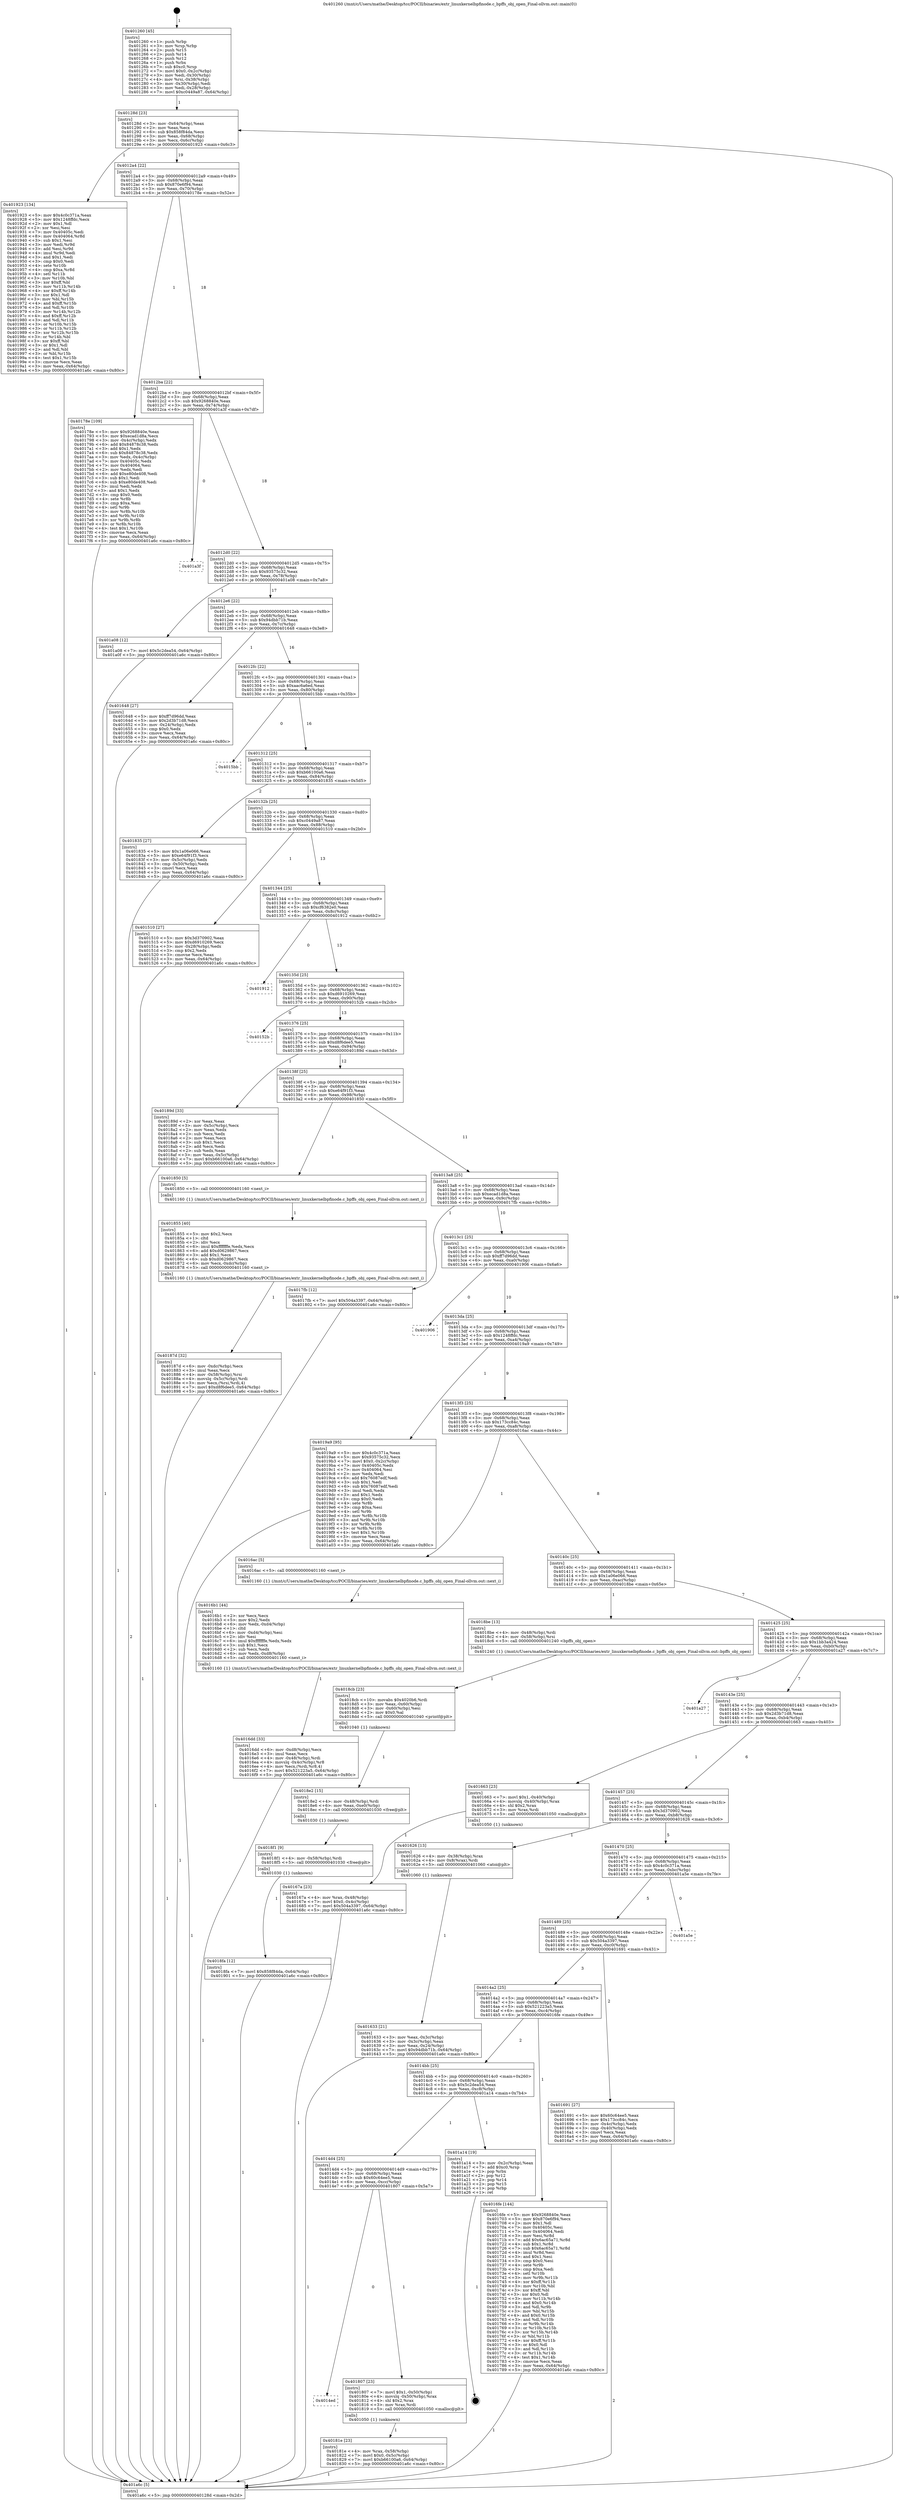 digraph "0x401260" {
  label = "0x401260 (/mnt/c/Users/mathe/Desktop/tcc/POCII/binaries/extr_linuxkernelbpfinode.c_bpffs_obj_open_Final-ollvm.out::main(0))"
  labelloc = "t"
  node[shape=record]

  Entry [label="",width=0.3,height=0.3,shape=circle,fillcolor=black,style=filled]
  "0x40128d" [label="{
     0x40128d [23]\l
     | [instrs]\l
     &nbsp;&nbsp;0x40128d \<+3\>: mov -0x64(%rbp),%eax\l
     &nbsp;&nbsp;0x401290 \<+2\>: mov %eax,%ecx\l
     &nbsp;&nbsp;0x401292 \<+6\>: sub $0x858f84da,%ecx\l
     &nbsp;&nbsp;0x401298 \<+3\>: mov %eax,-0x68(%rbp)\l
     &nbsp;&nbsp;0x40129b \<+3\>: mov %ecx,-0x6c(%rbp)\l
     &nbsp;&nbsp;0x40129e \<+6\>: je 0000000000401923 \<main+0x6c3\>\l
  }"]
  "0x401923" [label="{
     0x401923 [134]\l
     | [instrs]\l
     &nbsp;&nbsp;0x401923 \<+5\>: mov $0x4c0c371a,%eax\l
     &nbsp;&nbsp;0x401928 \<+5\>: mov $0x1248ffdc,%ecx\l
     &nbsp;&nbsp;0x40192d \<+2\>: mov $0x1,%dl\l
     &nbsp;&nbsp;0x40192f \<+2\>: xor %esi,%esi\l
     &nbsp;&nbsp;0x401931 \<+7\>: mov 0x40405c,%edi\l
     &nbsp;&nbsp;0x401938 \<+8\>: mov 0x404064,%r8d\l
     &nbsp;&nbsp;0x401940 \<+3\>: sub $0x1,%esi\l
     &nbsp;&nbsp;0x401943 \<+3\>: mov %edi,%r9d\l
     &nbsp;&nbsp;0x401946 \<+3\>: add %esi,%r9d\l
     &nbsp;&nbsp;0x401949 \<+4\>: imul %r9d,%edi\l
     &nbsp;&nbsp;0x40194d \<+3\>: and $0x1,%edi\l
     &nbsp;&nbsp;0x401950 \<+3\>: cmp $0x0,%edi\l
     &nbsp;&nbsp;0x401953 \<+4\>: sete %r10b\l
     &nbsp;&nbsp;0x401957 \<+4\>: cmp $0xa,%r8d\l
     &nbsp;&nbsp;0x40195b \<+4\>: setl %r11b\l
     &nbsp;&nbsp;0x40195f \<+3\>: mov %r10b,%bl\l
     &nbsp;&nbsp;0x401962 \<+3\>: xor $0xff,%bl\l
     &nbsp;&nbsp;0x401965 \<+3\>: mov %r11b,%r14b\l
     &nbsp;&nbsp;0x401968 \<+4\>: xor $0xff,%r14b\l
     &nbsp;&nbsp;0x40196c \<+3\>: xor $0x1,%dl\l
     &nbsp;&nbsp;0x40196f \<+3\>: mov %bl,%r15b\l
     &nbsp;&nbsp;0x401972 \<+4\>: and $0xff,%r15b\l
     &nbsp;&nbsp;0x401976 \<+3\>: and %dl,%r10b\l
     &nbsp;&nbsp;0x401979 \<+3\>: mov %r14b,%r12b\l
     &nbsp;&nbsp;0x40197c \<+4\>: and $0xff,%r12b\l
     &nbsp;&nbsp;0x401980 \<+3\>: and %dl,%r11b\l
     &nbsp;&nbsp;0x401983 \<+3\>: or %r10b,%r15b\l
     &nbsp;&nbsp;0x401986 \<+3\>: or %r11b,%r12b\l
     &nbsp;&nbsp;0x401989 \<+3\>: xor %r12b,%r15b\l
     &nbsp;&nbsp;0x40198c \<+3\>: or %r14b,%bl\l
     &nbsp;&nbsp;0x40198f \<+3\>: xor $0xff,%bl\l
     &nbsp;&nbsp;0x401992 \<+3\>: or $0x1,%dl\l
     &nbsp;&nbsp;0x401995 \<+2\>: and %dl,%bl\l
     &nbsp;&nbsp;0x401997 \<+3\>: or %bl,%r15b\l
     &nbsp;&nbsp;0x40199a \<+4\>: test $0x1,%r15b\l
     &nbsp;&nbsp;0x40199e \<+3\>: cmovne %ecx,%eax\l
     &nbsp;&nbsp;0x4019a1 \<+3\>: mov %eax,-0x64(%rbp)\l
     &nbsp;&nbsp;0x4019a4 \<+5\>: jmp 0000000000401a6c \<main+0x80c\>\l
  }"]
  "0x4012a4" [label="{
     0x4012a4 [22]\l
     | [instrs]\l
     &nbsp;&nbsp;0x4012a4 \<+5\>: jmp 00000000004012a9 \<main+0x49\>\l
     &nbsp;&nbsp;0x4012a9 \<+3\>: mov -0x68(%rbp),%eax\l
     &nbsp;&nbsp;0x4012ac \<+5\>: sub $0x870e6f94,%eax\l
     &nbsp;&nbsp;0x4012b1 \<+3\>: mov %eax,-0x70(%rbp)\l
     &nbsp;&nbsp;0x4012b4 \<+6\>: je 000000000040178e \<main+0x52e\>\l
  }"]
  Exit [label="",width=0.3,height=0.3,shape=circle,fillcolor=black,style=filled,peripheries=2]
  "0x40178e" [label="{
     0x40178e [109]\l
     | [instrs]\l
     &nbsp;&nbsp;0x40178e \<+5\>: mov $0x9268840e,%eax\l
     &nbsp;&nbsp;0x401793 \<+5\>: mov $0xecad1d8a,%ecx\l
     &nbsp;&nbsp;0x401798 \<+3\>: mov -0x4c(%rbp),%edx\l
     &nbsp;&nbsp;0x40179b \<+6\>: add $0x84878c38,%edx\l
     &nbsp;&nbsp;0x4017a1 \<+3\>: add $0x1,%edx\l
     &nbsp;&nbsp;0x4017a4 \<+6\>: sub $0x84878c38,%edx\l
     &nbsp;&nbsp;0x4017aa \<+3\>: mov %edx,-0x4c(%rbp)\l
     &nbsp;&nbsp;0x4017ad \<+7\>: mov 0x40405c,%edx\l
     &nbsp;&nbsp;0x4017b4 \<+7\>: mov 0x404064,%esi\l
     &nbsp;&nbsp;0x4017bb \<+2\>: mov %edx,%edi\l
     &nbsp;&nbsp;0x4017bd \<+6\>: add $0xe80de408,%edi\l
     &nbsp;&nbsp;0x4017c3 \<+3\>: sub $0x1,%edi\l
     &nbsp;&nbsp;0x4017c6 \<+6\>: sub $0xe80de408,%edi\l
     &nbsp;&nbsp;0x4017cc \<+3\>: imul %edi,%edx\l
     &nbsp;&nbsp;0x4017cf \<+3\>: and $0x1,%edx\l
     &nbsp;&nbsp;0x4017d2 \<+3\>: cmp $0x0,%edx\l
     &nbsp;&nbsp;0x4017d5 \<+4\>: sete %r8b\l
     &nbsp;&nbsp;0x4017d9 \<+3\>: cmp $0xa,%esi\l
     &nbsp;&nbsp;0x4017dc \<+4\>: setl %r9b\l
     &nbsp;&nbsp;0x4017e0 \<+3\>: mov %r8b,%r10b\l
     &nbsp;&nbsp;0x4017e3 \<+3\>: and %r9b,%r10b\l
     &nbsp;&nbsp;0x4017e6 \<+3\>: xor %r9b,%r8b\l
     &nbsp;&nbsp;0x4017e9 \<+3\>: or %r8b,%r10b\l
     &nbsp;&nbsp;0x4017ec \<+4\>: test $0x1,%r10b\l
     &nbsp;&nbsp;0x4017f0 \<+3\>: cmovne %ecx,%eax\l
     &nbsp;&nbsp;0x4017f3 \<+3\>: mov %eax,-0x64(%rbp)\l
     &nbsp;&nbsp;0x4017f6 \<+5\>: jmp 0000000000401a6c \<main+0x80c\>\l
  }"]
  "0x4012ba" [label="{
     0x4012ba [22]\l
     | [instrs]\l
     &nbsp;&nbsp;0x4012ba \<+5\>: jmp 00000000004012bf \<main+0x5f\>\l
     &nbsp;&nbsp;0x4012bf \<+3\>: mov -0x68(%rbp),%eax\l
     &nbsp;&nbsp;0x4012c2 \<+5\>: sub $0x9268840e,%eax\l
     &nbsp;&nbsp;0x4012c7 \<+3\>: mov %eax,-0x74(%rbp)\l
     &nbsp;&nbsp;0x4012ca \<+6\>: je 0000000000401a3f \<main+0x7df\>\l
  }"]
  "0x4018fa" [label="{
     0x4018fa [12]\l
     | [instrs]\l
     &nbsp;&nbsp;0x4018fa \<+7\>: movl $0x858f84da,-0x64(%rbp)\l
     &nbsp;&nbsp;0x401901 \<+5\>: jmp 0000000000401a6c \<main+0x80c\>\l
  }"]
  "0x401a3f" [label="{
     0x401a3f\l
  }", style=dashed]
  "0x4012d0" [label="{
     0x4012d0 [22]\l
     | [instrs]\l
     &nbsp;&nbsp;0x4012d0 \<+5\>: jmp 00000000004012d5 \<main+0x75\>\l
     &nbsp;&nbsp;0x4012d5 \<+3\>: mov -0x68(%rbp),%eax\l
     &nbsp;&nbsp;0x4012d8 \<+5\>: sub $0x93575c32,%eax\l
     &nbsp;&nbsp;0x4012dd \<+3\>: mov %eax,-0x78(%rbp)\l
     &nbsp;&nbsp;0x4012e0 \<+6\>: je 0000000000401a08 \<main+0x7a8\>\l
  }"]
  "0x4018f1" [label="{
     0x4018f1 [9]\l
     | [instrs]\l
     &nbsp;&nbsp;0x4018f1 \<+4\>: mov -0x58(%rbp),%rdi\l
     &nbsp;&nbsp;0x4018f5 \<+5\>: call 0000000000401030 \<free@plt\>\l
     | [calls]\l
     &nbsp;&nbsp;0x401030 \{1\} (unknown)\l
  }"]
  "0x401a08" [label="{
     0x401a08 [12]\l
     | [instrs]\l
     &nbsp;&nbsp;0x401a08 \<+7\>: movl $0x5c2dea54,-0x64(%rbp)\l
     &nbsp;&nbsp;0x401a0f \<+5\>: jmp 0000000000401a6c \<main+0x80c\>\l
  }"]
  "0x4012e6" [label="{
     0x4012e6 [22]\l
     | [instrs]\l
     &nbsp;&nbsp;0x4012e6 \<+5\>: jmp 00000000004012eb \<main+0x8b\>\l
     &nbsp;&nbsp;0x4012eb \<+3\>: mov -0x68(%rbp),%eax\l
     &nbsp;&nbsp;0x4012ee \<+5\>: sub $0x94dbb71b,%eax\l
     &nbsp;&nbsp;0x4012f3 \<+3\>: mov %eax,-0x7c(%rbp)\l
     &nbsp;&nbsp;0x4012f6 \<+6\>: je 0000000000401648 \<main+0x3e8\>\l
  }"]
  "0x4018e2" [label="{
     0x4018e2 [15]\l
     | [instrs]\l
     &nbsp;&nbsp;0x4018e2 \<+4\>: mov -0x48(%rbp),%rdi\l
     &nbsp;&nbsp;0x4018e6 \<+6\>: mov %eax,-0xe0(%rbp)\l
     &nbsp;&nbsp;0x4018ec \<+5\>: call 0000000000401030 \<free@plt\>\l
     | [calls]\l
     &nbsp;&nbsp;0x401030 \{1\} (unknown)\l
  }"]
  "0x401648" [label="{
     0x401648 [27]\l
     | [instrs]\l
     &nbsp;&nbsp;0x401648 \<+5\>: mov $0xff7d96dd,%eax\l
     &nbsp;&nbsp;0x40164d \<+5\>: mov $0x2d3b71d8,%ecx\l
     &nbsp;&nbsp;0x401652 \<+3\>: mov -0x24(%rbp),%edx\l
     &nbsp;&nbsp;0x401655 \<+3\>: cmp $0x0,%edx\l
     &nbsp;&nbsp;0x401658 \<+3\>: cmove %ecx,%eax\l
     &nbsp;&nbsp;0x40165b \<+3\>: mov %eax,-0x64(%rbp)\l
     &nbsp;&nbsp;0x40165e \<+5\>: jmp 0000000000401a6c \<main+0x80c\>\l
  }"]
  "0x4012fc" [label="{
     0x4012fc [22]\l
     | [instrs]\l
     &nbsp;&nbsp;0x4012fc \<+5\>: jmp 0000000000401301 \<main+0xa1\>\l
     &nbsp;&nbsp;0x401301 \<+3\>: mov -0x68(%rbp),%eax\l
     &nbsp;&nbsp;0x401304 \<+5\>: sub $0xaac6a6ed,%eax\l
     &nbsp;&nbsp;0x401309 \<+3\>: mov %eax,-0x80(%rbp)\l
     &nbsp;&nbsp;0x40130c \<+6\>: je 00000000004015bb \<main+0x35b\>\l
  }"]
  "0x4018cb" [label="{
     0x4018cb [23]\l
     | [instrs]\l
     &nbsp;&nbsp;0x4018cb \<+10\>: movabs $0x4020b6,%rdi\l
     &nbsp;&nbsp;0x4018d5 \<+3\>: mov %eax,-0x60(%rbp)\l
     &nbsp;&nbsp;0x4018d8 \<+3\>: mov -0x60(%rbp),%esi\l
     &nbsp;&nbsp;0x4018db \<+2\>: mov $0x0,%al\l
     &nbsp;&nbsp;0x4018dd \<+5\>: call 0000000000401040 \<printf@plt\>\l
     | [calls]\l
     &nbsp;&nbsp;0x401040 \{1\} (unknown)\l
  }"]
  "0x4015bb" [label="{
     0x4015bb\l
  }", style=dashed]
  "0x401312" [label="{
     0x401312 [25]\l
     | [instrs]\l
     &nbsp;&nbsp;0x401312 \<+5\>: jmp 0000000000401317 \<main+0xb7\>\l
     &nbsp;&nbsp;0x401317 \<+3\>: mov -0x68(%rbp),%eax\l
     &nbsp;&nbsp;0x40131a \<+5\>: sub $0xb66100a6,%eax\l
     &nbsp;&nbsp;0x40131f \<+6\>: mov %eax,-0x84(%rbp)\l
     &nbsp;&nbsp;0x401325 \<+6\>: je 0000000000401835 \<main+0x5d5\>\l
  }"]
  "0x40187d" [label="{
     0x40187d [32]\l
     | [instrs]\l
     &nbsp;&nbsp;0x40187d \<+6\>: mov -0xdc(%rbp),%ecx\l
     &nbsp;&nbsp;0x401883 \<+3\>: imul %eax,%ecx\l
     &nbsp;&nbsp;0x401886 \<+4\>: mov -0x58(%rbp),%rsi\l
     &nbsp;&nbsp;0x40188a \<+4\>: movslq -0x5c(%rbp),%rdi\l
     &nbsp;&nbsp;0x40188e \<+3\>: mov %ecx,(%rsi,%rdi,4)\l
     &nbsp;&nbsp;0x401891 \<+7\>: movl $0xd8f6dee5,-0x64(%rbp)\l
     &nbsp;&nbsp;0x401898 \<+5\>: jmp 0000000000401a6c \<main+0x80c\>\l
  }"]
  "0x401835" [label="{
     0x401835 [27]\l
     | [instrs]\l
     &nbsp;&nbsp;0x401835 \<+5\>: mov $0x1a06e066,%eax\l
     &nbsp;&nbsp;0x40183a \<+5\>: mov $0xe64f91f3,%ecx\l
     &nbsp;&nbsp;0x40183f \<+3\>: mov -0x5c(%rbp),%edx\l
     &nbsp;&nbsp;0x401842 \<+3\>: cmp -0x50(%rbp),%edx\l
     &nbsp;&nbsp;0x401845 \<+3\>: cmovl %ecx,%eax\l
     &nbsp;&nbsp;0x401848 \<+3\>: mov %eax,-0x64(%rbp)\l
     &nbsp;&nbsp;0x40184b \<+5\>: jmp 0000000000401a6c \<main+0x80c\>\l
  }"]
  "0x40132b" [label="{
     0x40132b [25]\l
     | [instrs]\l
     &nbsp;&nbsp;0x40132b \<+5\>: jmp 0000000000401330 \<main+0xd0\>\l
     &nbsp;&nbsp;0x401330 \<+3\>: mov -0x68(%rbp),%eax\l
     &nbsp;&nbsp;0x401333 \<+5\>: sub $0xc0449a87,%eax\l
     &nbsp;&nbsp;0x401338 \<+6\>: mov %eax,-0x88(%rbp)\l
     &nbsp;&nbsp;0x40133e \<+6\>: je 0000000000401510 \<main+0x2b0\>\l
  }"]
  "0x401855" [label="{
     0x401855 [40]\l
     | [instrs]\l
     &nbsp;&nbsp;0x401855 \<+5\>: mov $0x2,%ecx\l
     &nbsp;&nbsp;0x40185a \<+1\>: cltd\l
     &nbsp;&nbsp;0x40185b \<+2\>: idiv %ecx\l
     &nbsp;&nbsp;0x40185d \<+6\>: imul $0xfffffffe,%edx,%ecx\l
     &nbsp;&nbsp;0x401863 \<+6\>: add $0xd0629867,%ecx\l
     &nbsp;&nbsp;0x401869 \<+3\>: add $0x1,%ecx\l
     &nbsp;&nbsp;0x40186c \<+6\>: sub $0xd0629867,%ecx\l
     &nbsp;&nbsp;0x401872 \<+6\>: mov %ecx,-0xdc(%rbp)\l
     &nbsp;&nbsp;0x401878 \<+5\>: call 0000000000401160 \<next_i\>\l
     | [calls]\l
     &nbsp;&nbsp;0x401160 \{1\} (/mnt/c/Users/mathe/Desktop/tcc/POCII/binaries/extr_linuxkernelbpfinode.c_bpffs_obj_open_Final-ollvm.out::next_i)\l
  }"]
  "0x401510" [label="{
     0x401510 [27]\l
     | [instrs]\l
     &nbsp;&nbsp;0x401510 \<+5\>: mov $0x3d370902,%eax\l
     &nbsp;&nbsp;0x401515 \<+5\>: mov $0xd6910269,%ecx\l
     &nbsp;&nbsp;0x40151a \<+3\>: mov -0x28(%rbp),%edx\l
     &nbsp;&nbsp;0x40151d \<+3\>: cmp $0x2,%edx\l
     &nbsp;&nbsp;0x401520 \<+3\>: cmovne %ecx,%eax\l
     &nbsp;&nbsp;0x401523 \<+3\>: mov %eax,-0x64(%rbp)\l
     &nbsp;&nbsp;0x401526 \<+5\>: jmp 0000000000401a6c \<main+0x80c\>\l
  }"]
  "0x401344" [label="{
     0x401344 [25]\l
     | [instrs]\l
     &nbsp;&nbsp;0x401344 \<+5\>: jmp 0000000000401349 \<main+0xe9\>\l
     &nbsp;&nbsp;0x401349 \<+3\>: mov -0x68(%rbp),%eax\l
     &nbsp;&nbsp;0x40134c \<+5\>: sub $0xcf6382e0,%eax\l
     &nbsp;&nbsp;0x401351 \<+6\>: mov %eax,-0x8c(%rbp)\l
     &nbsp;&nbsp;0x401357 \<+6\>: je 0000000000401912 \<main+0x6b2\>\l
  }"]
  "0x401a6c" [label="{
     0x401a6c [5]\l
     | [instrs]\l
     &nbsp;&nbsp;0x401a6c \<+5\>: jmp 000000000040128d \<main+0x2d\>\l
  }"]
  "0x401260" [label="{
     0x401260 [45]\l
     | [instrs]\l
     &nbsp;&nbsp;0x401260 \<+1\>: push %rbp\l
     &nbsp;&nbsp;0x401261 \<+3\>: mov %rsp,%rbp\l
     &nbsp;&nbsp;0x401264 \<+2\>: push %r15\l
     &nbsp;&nbsp;0x401266 \<+2\>: push %r14\l
     &nbsp;&nbsp;0x401268 \<+2\>: push %r12\l
     &nbsp;&nbsp;0x40126a \<+1\>: push %rbx\l
     &nbsp;&nbsp;0x40126b \<+7\>: sub $0xc0,%rsp\l
     &nbsp;&nbsp;0x401272 \<+7\>: movl $0x0,-0x2c(%rbp)\l
     &nbsp;&nbsp;0x401279 \<+3\>: mov %edi,-0x30(%rbp)\l
     &nbsp;&nbsp;0x40127c \<+4\>: mov %rsi,-0x38(%rbp)\l
     &nbsp;&nbsp;0x401280 \<+3\>: mov -0x30(%rbp),%edi\l
     &nbsp;&nbsp;0x401283 \<+3\>: mov %edi,-0x28(%rbp)\l
     &nbsp;&nbsp;0x401286 \<+7\>: movl $0xc0449a87,-0x64(%rbp)\l
  }"]
  "0x40181e" [label="{
     0x40181e [23]\l
     | [instrs]\l
     &nbsp;&nbsp;0x40181e \<+4\>: mov %rax,-0x58(%rbp)\l
     &nbsp;&nbsp;0x401822 \<+7\>: movl $0x0,-0x5c(%rbp)\l
     &nbsp;&nbsp;0x401829 \<+7\>: movl $0xb66100a6,-0x64(%rbp)\l
     &nbsp;&nbsp;0x401830 \<+5\>: jmp 0000000000401a6c \<main+0x80c\>\l
  }"]
  "0x401912" [label="{
     0x401912\l
  }", style=dashed]
  "0x40135d" [label="{
     0x40135d [25]\l
     | [instrs]\l
     &nbsp;&nbsp;0x40135d \<+5\>: jmp 0000000000401362 \<main+0x102\>\l
     &nbsp;&nbsp;0x401362 \<+3\>: mov -0x68(%rbp),%eax\l
     &nbsp;&nbsp;0x401365 \<+5\>: sub $0xd6910269,%eax\l
     &nbsp;&nbsp;0x40136a \<+6\>: mov %eax,-0x90(%rbp)\l
     &nbsp;&nbsp;0x401370 \<+6\>: je 000000000040152b \<main+0x2cb\>\l
  }"]
  "0x4014ed" [label="{
     0x4014ed\l
  }", style=dashed]
  "0x40152b" [label="{
     0x40152b\l
  }", style=dashed]
  "0x401376" [label="{
     0x401376 [25]\l
     | [instrs]\l
     &nbsp;&nbsp;0x401376 \<+5\>: jmp 000000000040137b \<main+0x11b\>\l
     &nbsp;&nbsp;0x40137b \<+3\>: mov -0x68(%rbp),%eax\l
     &nbsp;&nbsp;0x40137e \<+5\>: sub $0xd8f6dee5,%eax\l
     &nbsp;&nbsp;0x401383 \<+6\>: mov %eax,-0x94(%rbp)\l
     &nbsp;&nbsp;0x401389 \<+6\>: je 000000000040189d \<main+0x63d\>\l
  }"]
  "0x401807" [label="{
     0x401807 [23]\l
     | [instrs]\l
     &nbsp;&nbsp;0x401807 \<+7\>: movl $0x1,-0x50(%rbp)\l
     &nbsp;&nbsp;0x40180e \<+4\>: movslq -0x50(%rbp),%rax\l
     &nbsp;&nbsp;0x401812 \<+4\>: shl $0x2,%rax\l
     &nbsp;&nbsp;0x401816 \<+3\>: mov %rax,%rdi\l
     &nbsp;&nbsp;0x401819 \<+5\>: call 0000000000401050 \<malloc@plt\>\l
     | [calls]\l
     &nbsp;&nbsp;0x401050 \{1\} (unknown)\l
  }"]
  "0x40189d" [label="{
     0x40189d [33]\l
     | [instrs]\l
     &nbsp;&nbsp;0x40189d \<+2\>: xor %eax,%eax\l
     &nbsp;&nbsp;0x40189f \<+3\>: mov -0x5c(%rbp),%ecx\l
     &nbsp;&nbsp;0x4018a2 \<+2\>: mov %eax,%edx\l
     &nbsp;&nbsp;0x4018a4 \<+2\>: sub %ecx,%edx\l
     &nbsp;&nbsp;0x4018a6 \<+2\>: mov %eax,%ecx\l
     &nbsp;&nbsp;0x4018a8 \<+3\>: sub $0x1,%ecx\l
     &nbsp;&nbsp;0x4018ab \<+2\>: add %ecx,%edx\l
     &nbsp;&nbsp;0x4018ad \<+2\>: sub %edx,%eax\l
     &nbsp;&nbsp;0x4018af \<+3\>: mov %eax,-0x5c(%rbp)\l
     &nbsp;&nbsp;0x4018b2 \<+7\>: movl $0xb66100a6,-0x64(%rbp)\l
     &nbsp;&nbsp;0x4018b9 \<+5\>: jmp 0000000000401a6c \<main+0x80c\>\l
  }"]
  "0x40138f" [label="{
     0x40138f [25]\l
     | [instrs]\l
     &nbsp;&nbsp;0x40138f \<+5\>: jmp 0000000000401394 \<main+0x134\>\l
     &nbsp;&nbsp;0x401394 \<+3\>: mov -0x68(%rbp),%eax\l
     &nbsp;&nbsp;0x401397 \<+5\>: sub $0xe64f91f3,%eax\l
     &nbsp;&nbsp;0x40139c \<+6\>: mov %eax,-0x98(%rbp)\l
     &nbsp;&nbsp;0x4013a2 \<+6\>: je 0000000000401850 \<main+0x5f0\>\l
  }"]
  "0x4014d4" [label="{
     0x4014d4 [25]\l
     | [instrs]\l
     &nbsp;&nbsp;0x4014d4 \<+5\>: jmp 00000000004014d9 \<main+0x279\>\l
     &nbsp;&nbsp;0x4014d9 \<+3\>: mov -0x68(%rbp),%eax\l
     &nbsp;&nbsp;0x4014dc \<+5\>: sub $0x60c64ee5,%eax\l
     &nbsp;&nbsp;0x4014e1 \<+6\>: mov %eax,-0xcc(%rbp)\l
     &nbsp;&nbsp;0x4014e7 \<+6\>: je 0000000000401807 \<main+0x5a7\>\l
  }"]
  "0x401850" [label="{
     0x401850 [5]\l
     | [instrs]\l
     &nbsp;&nbsp;0x401850 \<+5\>: call 0000000000401160 \<next_i\>\l
     | [calls]\l
     &nbsp;&nbsp;0x401160 \{1\} (/mnt/c/Users/mathe/Desktop/tcc/POCII/binaries/extr_linuxkernelbpfinode.c_bpffs_obj_open_Final-ollvm.out::next_i)\l
  }"]
  "0x4013a8" [label="{
     0x4013a8 [25]\l
     | [instrs]\l
     &nbsp;&nbsp;0x4013a8 \<+5\>: jmp 00000000004013ad \<main+0x14d\>\l
     &nbsp;&nbsp;0x4013ad \<+3\>: mov -0x68(%rbp),%eax\l
     &nbsp;&nbsp;0x4013b0 \<+5\>: sub $0xecad1d8a,%eax\l
     &nbsp;&nbsp;0x4013b5 \<+6\>: mov %eax,-0x9c(%rbp)\l
     &nbsp;&nbsp;0x4013bb \<+6\>: je 00000000004017fb \<main+0x59b\>\l
  }"]
  "0x401a14" [label="{
     0x401a14 [19]\l
     | [instrs]\l
     &nbsp;&nbsp;0x401a14 \<+3\>: mov -0x2c(%rbp),%eax\l
     &nbsp;&nbsp;0x401a17 \<+7\>: add $0xc0,%rsp\l
     &nbsp;&nbsp;0x401a1e \<+1\>: pop %rbx\l
     &nbsp;&nbsp;0x401a1f \<+2\>: pop %r12\l
     &nbsp;&nbsp;0x401a21 \<+2\>: pop %r14\l
     &nbsp;&nbsp;0x401a23 \<+2\>: pop %r15\l
     &nbsp;&nbsp;0x401a25 \<+1\>: pop %rbp\l
     &nbsp;&nbsp;0x401a26 \<+1\>: ret\l
  }"]
  "0x4017fb" [label="{
     0x4017fb [12]\l
     | [instrs]\l
     &nbsp;&nbsp;0x4017fb \<+7\>: movl $0x504a3397,-0x64(%rbp)\l
     &nbsp;&nbsp;0x401802 \<+5\>: jmp 0000000000401a6c \<main+0x80c\>\l
  }"]
  "0x4013c1" [label="{
     0x4013c1 [25]\l
     | [instrs]\l
     &nbsp;&nbsp;0x4013c1 \<+5\>: jmp 00000000004013c6 \<main+0x166\>\l
     &nbsp;&nbsp;0x4013c6 \<+3\>: mov -0x68(%rbp),%eax\l
     &nbsp;&nbsp;0x4013c9 \<+5\>: sub $0xff7d96dd,%eax\l
     &nbsp;&nbsp;0x4013ce \<+6\>: mov %eax,-0xa0(%rbp)\l
     &nbsp;&nbsp;0x4013d4 \<+6\>: je 0000000000401906 \<main+0x6a6\>\l
  }"]
  "0x4014bb" [label="{
     0x4014bb [25]\l
     | [instrs]\l
     &nbsp;&nbsp;0x4014bb \<+5\>: jmp 00000000004014c0 \<main+0x260\>\l
     &nbsp;&nbsp;0x4014c0 \<+3\>: mov -0x68(%rbp),%eax\l
     &nbsp;&nbsp;0x4014c3 \<+5\>: sub $0x5c2dea54,%eax\l
     &nbsp;&nbsp;0x4014c8 \<+6\>: mov %eax,-0xc8(%rbp)\l
     &nbsp;&nbsp;0x4014ce \<+6\>: je 0000000000401a14 \<main+0x7b4\>\l
  }"]
  "0x401906" [label="{
     0x401906\l
  }", style=dashed]
  "0x4013da" [label="{
     0x4013da [25]\l
     | [instrs]\l
     &nbsp;&nbsp;0x4013da \<+5\>: jmp 00000000004013df \<main+0x17f\>\l
     &nbsp;&nbsp;0x4013df \<+3\>: mov -0x68(%rbp),%eax\l
     &nbsp;&nbsp;0x4013e2 \<+5\>: sub $0x1248ffdc,%eax\l
     &nbsp;&nbsp;0x4013e7 \<+6\>: mov %eax,-0xa4(%rbp)\l
     &nbsp;&nbsp;0x4013ed \<+6\>: je 00000000004019a9 \<main+0x749\>\l
  }"]
  "0x4016fe" [label="{
     0x4016fe [144]\l
     | [instrs]\l
     &nbsp;&nbsp;0x4016fe \<+5\>: mov $0x9268840e,%eax\l
     &nbsp;&nbsp;0x401703 \<+5\>: mov $0x870e6f94,%ecx\l
     &nbsp;&nbsp;0x401708 \<+2\>: mov $0x1,%dl\l
     &nbsp;&nbsp;0x40170a \<+7\>: mov 0x40405c,%esi\l
     &nbsp;&nbsp;0x401711 \<+7\>: mov 0x404064,%edi\l
     &nbsp;&nbsp;0x401718 \<+3\>: mov %esi,%r8d\l
     &nbsp;&nbsp;0x40171b \<+7\>: add $0x6ac65a71,%r8d\l
     &nbsp;&nbsp;0x401722 \<+4\>: sub $0x1,%r8d\l
     &nbsp;&nbsp;0x401726 \<+7\>: sub $0x6ac65a71,%r8d\l
     &nbsp;&nbsp;0x40172d \<+4\>: imul %r8d,%esi\l
     &nbsp;&nbsp;0x401731 \<+3\>: and $0x1,%esi\l
     &nbsp;&nbsp;0x401734 \<+3\>: cmp $0x0,%esi\l
     &nbsp;&nbsp;0x401737 \<+4\>: sete %r9b\l
     &nbsp;&nbsp;0x40173b \<+3\>: cmp $0xa,%edi\l
     &nbsp;&nbsp;0x40173e \<+4\>: setl %r10b\l
     &nbsp;&nbsp;0x401742 \<+3\>: mov %r9b,%r11b\l
     &nbsp;&nbsp;0x401745 \<+4\>: xor $0xff,%r11b\l
     &nbsp;&nbsp;0x401749 \<+3\>: mov %r10b,%bl\l
     &nbsp;&nbsp;0x40174c \<+3\>: xor $0xff,%bl\l
     &nbsp;&nbsp;0x40174f \<+3\>: xor $0x0,%dl\l
     &nbsp;&nbsp;0x401752 \<+3\>: mov %r11b,%r14b\l
     &nbsp;&nbsp;0x401755 \<+4\>: and $0x0,%r14b\l
     &nbsp;&nbsp;0x401759 \<+3\>: and %dl,%r9b\l
     &nbsp;&nbsp;0x40175c \<+3\>: mov %bl,%r15b\l
     &nbsp;&nbsp;0x40175f \<+4\>: and $0x0,%r15b\l
     &nbsp;&nbsp;0x401763 \<+3\>: and %dl,%r10b\l
     &nbsp;&nbsp;0x401766 \<+3\>: or %r9b,%r14b\l
     &nbsp;&nbsp;0x401769 \<+3\>: or %r10b,%r15b\l
     &nbsp;&nbsp;0x40176c \<+3\>: xor %r15b,%r14b\l
     &nbsp;&nbsp;0x40176f \<+3\>: or %bl,%r11b\l
     &nbsp;&nbsp;0x401772 \<+4\>: xor $0xff,%r11b\l
     &nbsp;&nbsp;0x401776 \<+3\>: or $0x0,%dl\l
     &nbsp;&nbsp;0x401779 \<+3\>: and %dl,%r11b\l
     &nbsp;&nbsp;0x40177c \<+3\>: or %r11b,%r14b\l
     &nbsp;&nbsp;0x40177f \<+4\>: test $0x1,%r14b\l
     &nbsp;&nbsp;0x401783 \<+3\>: cmovne %ecx,%eax\l
     &nbsp;&nbsp;0x401786 \<+3\>: mov %eax,-0x64(%rbp)\l
     &nbsp;&nbsp;0x401789 \<+5\>: jmp 0000000000401a6c \<main+0x80c\>\l
  }"]
  "0x4019a9" [label="{
     0x4019a9 [95]\l
     | [instrs]\l
     &nbsp;&nbsp;0x4019a9 \<+5\>: mov $0x4c0c371a,%eax\l
     &nbsp;&nbsp;0x4019ae \<+5\>: mov $0x93575c32,%ecx\l
     &nbsp;&nbsp;0x4019b3 \<+7\>: movl $0x0,-0x2c(%rbp)\l
     &nbsp;&nbsp;0x4019ba \<+7\>: mov 0x40405c,%edx\l
     &nbsp;&nbsp;0x4019c1 \<+7\>: mov 0x404064,%esi\l
     &nbsp;&nbsp;0x4019c8 \<+2\>: mov %edx,%edi\l
     &nbsp;&nbsp;0x4019ca \<+6\>: add $0x76087edf,%edi\l
     &nbsp;&nbsp;0x4019d0 \<+3\>: sub $0x1,%edi\l
     &nbsp;&nbsp;0x4019d3 \<+6\>: sub $0x76087edf,%edi\l
     &nbsp;&nbsp;0x4019d9 \<+3\>: imul %edi,%edx\l
     &nbsp;&nbsp;0x4019dc \<+3\>: and $0x1,%edx\l
     &nbsp;&nbsp;0x4019df \<+3\>: cmp $0x0,%edx\l
     &nbsp;&nbsp;0x4019e2 \<+4\>: sete %r8b\l
     &nbsp;&nbsp;0x4019e6 \<+3\>: cmp $0xa,%esi\l
     &nbsp;&nbsp;0x4019e9 \<+4\>: setl %r9b\l
     &nbsp;&nbsp;0x4019ed \<+3\>: mov %r8b,%r10b\l
     &nbsp;&nbsp;0x4019f0 \<+3\>: and %r9b,%r10b\l
     &nbsp;&nbsp;0x4019f3 \<+3\>: xor %r9b,%r8b\l
     &nbsp;&nbsp;0x4019f6 \<+3\>: or %r8b,%r10b\l
     &nbsp;&nbsp;0x4019f9 \<+4\>: test $0x1,%r10b\l
     &nbsp;&nbsp;0x4019fd \<+3\>: cmovne %ecx,%eax\l
     &nbsp;&nbsp;0x401a00 \<+3\>: mov %eax,-0x64(%rbp)\l
     &nbsp;&nbsp;0x401a03 \<+5\>: jmp 0000000000401a6c \<main+0x80c\>\l
  }"]
  "0x4013f3" [label="{
     0x4013f3 [25]\l
     | [instrs]\l
     &nbsp;&nbsp;0x4013f3 \<+5\>: jmp 00000000004013f8 \<main+0x198\>\l
     &nbsp;&nbsp;0x4013f8 \<+3\>: mov -0x68(%rbp),%eax\l
     &nbsp;&nbsp;0x4013fb \<+5\>: sub $0x173cc84c,%eax\l
     &nbsp;&nbsp;0x401400 \<+6\>: mov %eax,-0xa8(%rbp)\l
     &nbsp;&nbsp;0x401406 \<+6\>: je 00000000004016ac \<main+0x44c\>\l
  }"]
  "0x4016dd" [label="{
     0x4016dd [33]\l
     | [instrs]\l
     &nbsp;&nbsp;0x4016dd \<+6\>: mov -0xd8(%rbp),%ecx\l
     &nbsp;&nbsp;0x4016e3 \<+3\>: imul %eax,%ecx\l
     &nbsp;&nbsp;0x4016e6 \<+4\>: mov -0x48(%rbp),%rdi\l
     &nbsp;&nbsp;0x4016ea \<+4\>: movslq -0x4c(%rbp),%r8\l
     &nbsp;&nbsp;0x4016ee \<+4\>: mov %ecx,(%rdi,%r8,4)\l
     &nbsp;&nbsp;0x4016f2 \<+7\>: movl $0x521223a5,-0x64(%rbp)\l
     &nbsp;&nbsp;0x4016f9 \<+5\>: jmp 0000000000401a6c \<main+0x80c\>\l
  }"]
  "0x4016ac" [label="{
     0x4016ac [5]\l
     | [instrs]\l
     &nbsp;&nbsp;0x4016ac \<+5\>: call 0000000000401160 \<next_i\>\l
     | [calls]\l
     &nbsp;&nbsp;0x401160 \{1\} (/mnt/c/Users/mathe/Desktop/tcc/POCII/binaries/extr_linuxkernelbpfinode.c_bpffs_obj_open_Final-ollvm.out::next_i)\l
  }"]
  "0x40140c" [label="{
     0x40140c [25]\l
     | [instrs]\l
     &nbsp;&nbsp;0x40140c \<+5\>: jmp 0000000000401411 \<main+0x1b1\>\l
     &nbsp;&nbsp;0x401411 \<+3\>: mov -0x68(%rbp),%eax\l
     &nbsp;&nbsp;0x401414 \<+5\>: sub $0x1a06e066,%eax\l
     &nbsp;&nbsp;0x401419 \<+6\>: mov %eax,-0xac(%rbp)\l
     &nbsp;&nbsp;0x40141f \<+6\>: je 00000000004018be \<main+0x65e\>\l
  }"]
  "0x4016b1" [label="{
     0x4016b1 [44]\l
     | [instrs]\l
     &nbsp;&nbsp;0x4016b1 \<+2\>: xor %ecx,%ecx\l
     &nbsp;&nbsp;0x4016b3 \<+5\>: mov $0x2,%edx\l
     &nbsp;&nbsp;0x4016b8 \<+6\>: mov %edx,-0xd4(%rbp)\l
     &nbsp;&nbsp;0x4016be \<+1\>: cltd\l
     &nbsp;&nbsp;0x4016bf \<+6\>: mov -0xd4(%rbp),%esi\l
     &nbsp;&nbsp;0x4016c5 \<+2\>: idiv %esi\l
     &nbsp;&nbsp;0x4016c7 \<+6\>: imul $0xfffffffe,%edx,%edx\l
     &nbsp;&nbsp;0x4016cd \<+3\>: sub $0x1,%ecx\l
     &nbsp;&nbsp;0x4016d0 \<+2\>: sub %ecx,%edx\l
     &nbsp;&nbsp;0x4016d2 \<+6\>: mov %edx,-0xd8(%rbp)\l
     &nbsp;&nbsp;0x4016d8 \<+5\>: call 0000000000401160 \<next_i\>\l
     | [calls]\l
     &nbsp;&nbsp;0x401160 \{1\} (/mnt/c/Users/mathe/Desktop/tcc/POCII/binaries/extr_linuxkernelbpfinode.c_bpffs_obj_open_Final-ollvm.out::next_i)\l
  }"]
  "0x4018be" [label="{
     0x4018be [13]\l
     | [instrs]\l
     &nbsp;&nbsp;0x4018be \<+4\>: mov -0x48(%rbp),%rdi\l
     &nbsp;&nbsp;0x4018c2 \<+4\>: mov -0x58(%rbp),%rsi\l
     &nbsp;&nbsp;0x4018c6 \<+5\>: call 0000000000401240 \<bpffs_obj_open\>\l
     | [calls]\l
     &nbsp;&nbsp;0x401240 \{1\} (/mnt/c/Users/mathe/Desktop/tcc/POCII/binaries/extr_linuxkernelbpfinode.c_bpffs_obj_open_Final-ollvm.out::bpffs_obj_open)\l
  }"]
  "0x401425" [label="{
     0x401425 [25]\l
     | [instrs]\l
     &nbsp;&nbsp;0x401425 \<+5\>: jmp 000000000040142a \<main+0x1ca\>\l
     &nbsp;&nbsp;0x40142a \<+3\>: mov -0x68(%rbp),%eax\l
     &nbsp;&nbsp;0x40142d \<+5\>: sub $0x1bb3a424,%eax\l
     &nbsp;&nbsp;0x401432 \<+6\>: mov %eax,-0xb0(%rbp)\l
     &nbsp;&nbsp;0x401438 \<+6\>: je 0000000000401a27 \<main+0x7c7\>\l
  }"]
  "0x4014a2" [label="{
     0x4014a2 [25]\l
     | [instrs]\l
     &nbsp;&nbsp;0x4014a2 \<+5\>: jmp 00000000004014a7 \<main+0x247\>\l
     &nbsp;&nbsp;0x4014a7 \<+3\>: mov -0x68(%rbp),%eax\l
     &nbsp;&nbsp;0x4014aa \<+5\>: sub $0x521223a5,%eax\l
     &nbsp;&nbsp;0x4014af \<+6\>: mov %eax,-0xc4(%rbp)\l
     &nbsp;&nbsp;0x4014b5 \<+6\>: je 00000000004016fe \<main+0x49e\>\l
  }"]
  "0x401a27" [label="{
     0x401a27\l
  }", style=dashed]
  "0x40143e" [label="{
     0x40143e [25]\l
     | [instrs]\l
     &nbsp;&nbsp;0x40143e \<+5\>: jmp 0000000000401443 \<main+0x1e3\>\l
     &nbsp;&nbsp;0x401443 \<+3\>: mov -0x68(%rbp),%eax\l
     &nbsp;&nbsp;0x401446 \<+5\>: sub $0x2d3b71d8,%eax\l
     &nbsp;&nbsp;0x40144b \<+6\>: mov %eax,-0xb4(%rbp)\l
     &nbsp;&nbsp;0x401451 \<+6\>: je 0000000000401663 \<main+0x403\>\l
  }"]
  "0x401691" [label="{
     0x401691 [27]\l
     | [instrs]\l
     &nbsp;&nbsp;0x401691 \<+5\>: mov $0x60c64ee5,%eax\l
     &nbsp;&nbsp;0x401696 \<+5\>: mov $0x173cc84c,%ecx\l
     &nbsp;&nbsp;0x40169b \<+3\>: mov -0x4c(%rbp),%edx\l
     &nbsp;&nbsp;0x40169e \<+3\>: cmp -0x40(%rbp),%edx\l
     &nbsp;&nbsp;0x4016a1 \<+3\>: cmovl %ecx,%eax\l
     &nbsp;&nbsp;0x4016a4 \<+3\>: mov %eax,-0x64(%rbp)\l
     &nbsp;&nbsp;0x4016a7 \<+5\>: jmp 0000000000401a6c \<main+0x80c\>\l
  }"]
  "0x401663" [label="{
     0x401663 [23]\l
     | [instrs]\l
     &nbsp;&nbsp;0x401663 \<+7\>: movl $0x1,-0x40(%rbp)\l
     &nbsp;&nbsp;0x40166a \<+4\>: movslq -0x40(%rbp),%rax\l
     &nbsp;&nbsp;0x40166e \<+4\>: shl $0x2,%rax\l
     &nbsp;&nbsp;0x401672 \<+3\>: mov %rax,%rdi\l
     &nbsp;&nbsp;0x401675 \<+5\>: call 0000000000401050 \<malloc@plt\>\l
     | [calls]\l
     &nbsp;&nbsp;0x401050 \{1\} (unknown)\l
  }"]
  "0x401457" [label="{
     0x401457 [25]\l
     | [instrs]\l
     &nbsp;&nbsp;0x401457 \<+5\>: jmp 000000000040145c \<main+0x1fc\>\l
     &nbsp;&nbsp;0x40145c \<+3\>: mov -0x68(%rbp),%eax\l
     &nbsp;&nbsp;0x40145f \<+5\>: sub $0x3d370902,%eax\l
     &nbsp;&nbsp;0x401464 \<+6\>: mov %eax,-0xb8(%rbp)\l
     &nbsp;&nbsp;0x40146a \<+6\>: je 0000000000401626 \<main+0x3c6\>\l
  }"]
  "0x401489" [label="{
     0x401489 [25]\l
     | [instrs]\l
     &nbsp;&nbsp;0x401489 \<+5\>: jmp 000000000040148e \<main+0x22e\>\l
     &nbsp;&nbsp;0x40148e \<+3\>: mov -0x68(%rbp),%eax\l
     &nbsp;&nbsp;0x401491 \<+5\>: sub $0x504a3397,%eax\l
     &nbsp;&nbsp;0x401496 \<+6\>: mov %eax,-0xc0(%rbp)\l
     &nbsp;&nbsp;0x40149c \<+6\>: je 0000000000401691 \<main+0x431\>\l
  }"]
  "0x401626" [label="{
     0x401626 [13]\l
     | [instrs]\l
     &nbsp;&nbsp;0x401626 \<+4\>: mov -0x38(%rbp),%rax\l
     &nbsp;&nbsp;0x40162a \<+4\>: mov 0x8(%rax),%rdi\l
     &nbsp;&nbsp;0x40162e \<+5\>: call 0000000000401060 \<atoi@plt\>\l
     | [calls]\l
     &nbsp;&nbsp;0x401060 \{1\} (unknown)\l
  }"]
  "0x401470" [label="{
     0x401470 [25]\l
     | [instrs]\l
     &nbsp;&nbsp;0x401470 \<+5\>: jmp 0000000000401475 \<main+0x215\>\l
     &nbsp;&nbsp;0x401475 \<+3\>: mov -0x68(%rbp),%eax\l
     &nbsp;&nbsp;0x401478 \<+5\>: sub $0x4c0c371a,%eax\l
     &nbsp;&nbsp;0x40147d \<+6\>: mov %eax,-0xbc(%rbp)\l
     &nbsp;&nbsp;0x401483 \<+6\>: je 0000000000401a5e \<main+0x7fe\>\l
  }"]
  "0x401633" [label="{
     0x401633 [21]\l
     | [instrs]\l
     &nbsp;&nbsp;0x401633 \<+3\>: mov %eax,-0x3c(%rbp)\l
     &nbsp;&nbsp;0x401636 \<+3\>: mov -0x3c(%rbp),%eax\l
     &nbsp;&nbsp;0x401639 \<+3\>: mov %eax,-0x24(%rbp)\l
     &nbsp;&nbsp;0x40163c \<+7\>: movl $0x94dbb71b,-0x64(%rbp)\l
     &nbsp;&nbsp;0x401643 \<+5\>: jmp 0000000000401a6c \<main+0x80c\>\l
  }"]
  "0x40167a" [label="{
     0x40167a [23]\l
     | [instrs]\l
     &nbsp;&nbsp;0x40167a \<+4\>: mov %rax,-0x48(%rbp)\l
     &nbsp;&nbsp;0x40167e \<+7\>: movl $0x0,-0x4c(%rbp)\l
     &nbsp;&nbsp;0x401685 \<+7\>: movl $0x504a3397,-0x64(%rbp)\l
     &nbsp;&nbsp;0x40168c \<+5\>: jmp 0000000000401a6c \<main+0x80c\>\l
  }"]
  "0x401a5e" [label="{
     0x401a5e\l
  }", style=dashed]
  Entry -> "0x401260" [label=" 1"]
  "0x40128d" -> "0x401923" [label=" 1"]
  "0x40128d" -> "0x4012a4" [label=" 19"]
  "0x401a14" -> Exit [label=" 1"]
  "0x4012a4" -> "0x40178e" [label=" 1"]
  "0x4012a4" -> "0x4012ba" [label=" 18"]
  "0x401a08" -> "0x401a6c" [label=" 1"]
  "0x4012ba" -> "0x401a3f" [label=" 0"]
  "0x4012ba" -> "0x4012d0" [label=" 18"]
  "0x4019a9" -> "0x401a6c" [label=" 1"]
  "0x4012d0" -> "0x401a08" [label=" 1"]
  "0x4012d0" -> "0x4012e6" [label=" 17"]
  "0x401923" -> "0x401a6c" [label=" 1"]
  "0x4012e6" -> "0x401648" [label=" 1"]
  "0x4012e6" -> "0x4012fc" [label=" 16"]
  "0x4018fa" -> "0x401a6c" [label=" 1"]
  "0x4012fc" -> "0x4015bb" [label=" 0"]
  "0x4012fc" -> "0x401312" [label=" 16"]
  "0x4018f1" -> "0x4018fa" [label=" 1"]
  "0x401312" -> "0x401835" [label=" 2"]
  "0x401312" -> "0x40132b" [label=" 14"]
  "0x4018e2" -> "0x4018f1" [label=" 1"]
  "0x40132b" -> "0x401510" [label=" 1"]
  "0x40132b" -> "0x401344" [label=" 13"]
  "0x401510" -> "0x401a6c" [label=" 1"]
  "0x401260" -> "0x40128d" [label=" 1"]
  "0x401a6c" -> "0x40128d" [label=" 19"]
  "0x4018cb" -> "0x4018e2" [label=" 1"]
  "0x401344" -> "0x401912" [label=" 0"]
  "0x401344" -> "0x40135d" [label=" 13"]
  "0x4018be" -> "0x4018cb" [label=" 1"]
  "0x40135d" -> "0x40152b" [label=" 0"]
  "0x40135d" -> "0x401376" [label=" 13"]
  "0x40189d" -> "0x401a6c" [label=" 1"]
  "0x401376" -> "0x40189d" [label=" 1"]
  "0x401376" -> "0x40138f" [label=" 12"]
  "0x40187d" -> "0x401a6c" [label=" 1"]
  "0x40138f" -> "0x401850" [label=" 1"]
  "0x40138f" -> "0x4013a8" [label=" 11"]
  "0x401850" -> "0x401855" [label=" 1"]
  "0x4013a8" -> "0x4017fb" [label=" 1"]
  "0x4013a8" -> "0x4013c1" [label=" 10"]
  "0x401835" -> "0x401a6c" [label=" 2"]
  "0x4013c1" -> "0x401906" [label=" 0"]
  "0x4013c1" -> "0x4013da" [label=" 10"]
  "0x401807" -> "0x40181e" [label=" 1"]
  "0x4013da" -> "0x4019a9" [label=" 1"]
  "0x4013da" -> "0x4013f3" [label=" 9"]
  "0x4014d4" -> "0x4014ed" [label=" 0"]
  "0x4013f3" -> "0x4016ac" [label=" 1"]
  "0x4013f3" -> "0x40140c" [label=" 8"]
  "0x401855" -> "0x40187d" [label=" 1"]
  "0x40140c" -> "0x4018be" [label=" 1"]
  "0x40140c" -> "0x401425" [label=" 7"]
  "0x4014bb" -> "0x4014d4" [label=" 1"]
  "0x401425" -> "0x401a27" [label=" 0"]
  "0x401425" -> "0x40143e" [label=" 7"]
  "0x4014bb" -> "0x401a14" [label=" 1"]
  "0x40143e" -> "0x401663" [label=" 1"]
  "0x40143e" -> "0x401457" [label=" 6"]
  "0x40181e" -> "0x401a6c" [label=" 1"]
  "0x401457" -> "0x401626" [label=" 1"]
  "0x401457" -> "0x401470" [label=" 5"]
  "0x401626" -> "0x401633" [label=" 1"]
  "0x401633" -> "0x401a6c" [label=" 1"]
  "0x401648" -> "0x401a6c" [label=" 1"]
  "0x401663" -> "0x40167a" [label=" 1"]
  "0x40167a" -> "0x401a6c" [label=" 1"]
  "0x40178e" -> "0x401a6c" [label=" 1"]
  "0x401470" -> "0x401a5e" [label=" 0"]
  "0x401470" -> "0x401489" [label=" 5"]
  "0x4017fb" -> "0x401a6c" [label=" 1"]
  "0x401489" -> "0x401691" [label=" 2"]
  "0x401489" -> "0x4014a2" [label=" 3"]
  "0x401691" -> "0x401a6c" [label=" 2"]
  "0x4016ac" -> "0x4016b1" [label=" 1"]
  "0x4016b1" -> "0x4016dd" [label=" 1"]
  "0x4016dd" -> "0x401a6c" [label=" 1"]
  "0x4014d4" -> "0x401807" [label=" 1"]
  "0x4014a2" -> "0x4016fe" [label=" 1"]
  "0x4014a2" -> "0x4014bb" [label=" 2"]
  "0x4016fe" -> "0x401a6c" [label=" 1"]
}
